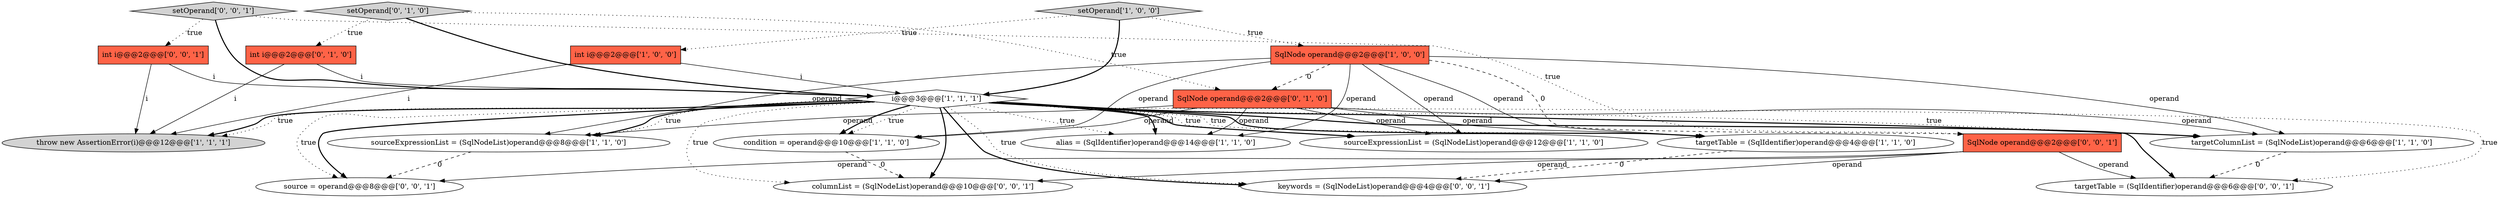 digraph {
19 [style = filled, label = "setOperand['0', '0', '1']", fillcolor = lightgray, shape = diamond image = "AAA0AAABBB3BBB"];
12 [style = filled, label = "SqlNode operand@@@2@@@['0', '1', '0']", fillcolor = tomato, shape = box image = "AAA1AAABBB2BBB"];
7 [style = filled, label = "SqlNode operand@@@2@@@['1', '0', '0']", fillcolor = tomato, shape = box image = "AAA1AAABBB1BBB"];
8 [style = filled, label = "sourceExpressionList = (SqlNodeList)operand@@@12@@@['1', '1', '0']", fillcolor = white, shape = ellipse image = "AAA0AAABBB1BBB"];
6 [style = filled, label = "int i@@@2@@@['1', '0', '0']", fillcolor = tomato, shape = box image = "AAA0AAABBB1BBB"];
1 [style = filled, label = "targetTable = (SqlIdentifier)operand@@@4@@@['1', '1', '0']", fillcolor = white, shape = ellipse image = "AAA0AAABBB1BBB"];
13 [style = filled, label = "setOperand['0', '1', '0']", fillcolor = lightgray, shape = diamond image = "AAA0AAABBB2BBB"];
3 [style = filled, label = "i@@@3@@@['1', '1', '1']", fillcolor = white, shape = diamond image = "AAA0AAABBB1BBB"];
9 [style = filled, label = "sourceExpressionList = (SqlNodeList)operand@@@8@@@['1', '1', '0']", fillcolor = white, shape = ellipse image = "AAA0AAABBB1BBB"];
18 [style = filled, label = "targetTable = (SqlIdentifier)operand@@@6@@@['0', '0', '1']", fillcolor = white, shape = ellipse image = "AAA0AAABBB3BBB"];
20 [style = filled, label = "keywords = (SqlNodeList)operand@@@4@@@['0', '0', '1']", fillcolor = white, shape = ellipse image = "AAA0AAABBB3BBB"];
2 [style = filled, label = "throw new AssertionError(i)@@@12@@@['1', '1', '1']", fillcolor = lightgray, shape = ellipse image = "AAA0AAABBB1BBB"];
5 [style = filled, label = "targetColumnList = (SqlNodeList)operand@@@6@@@['1', '1', '0']", fillcolor = white, shape = ellipse image = "AAA0AAABBB1BBB"];
10 [style = filled, label = "condition = operand@@@10@@@['1', '1', '0']", fillcolor = white, shape = ellipse image = "AAA0AAABBB1BBB"];
16 [style = filled, label = "SqlNode operand@@@2@@@['0', '0', '1']", fillcolor = tomato, shape = box image = "AAA0AAABBB3BBB"];
14 [style = filled, label = "int i@@@2@@@['0', '0', '1']", fillcolor = tomato, shape = box image = "AAA0AAABBB3BBB"];
11 [style = filled, label = "int i@@@2@@@['0', '1', '0']", fillcolor = tomato, shape = box image = "AAA0AAABBB2BBB"];
4 [style = filled, label = "setOperand['1', '0', '0']", fillcolor = lightgray, shape = diamond image = "AAA0AAABBB1BBB"];
0 [style = filled, label = "alias = (SqlIdentifier)operand@@@14@@@['1', '1', '0']", fillcolor = white, shape = ellipse image = "AAA0AAABBB1BBB"];
15 [style = filled, label = "source = operand@@@8@@@['0', '0', '1']", fillcolor = white, shape = ellipse image = "AAA0AAABBB3BBB"];
17 [style = filled, label = "columnList = (SqlNodeList)operand@@@10@@@['0', '0', '1']", fillcolor = white, shape = ellipse image = "AAA0AAABBB3BBB"];
4->6 [style = dotted, label="true"];
19->14 [style = dotted, label="true"];
4->3 [style = bold, label=""];
12->8 [style = solid, label="operand"];
3->1 [style = bold, label=""];
13->12 [style = dotted, label="true"];
7->16 [style = dashed, label="0"];
12->1 [style = solid, label="operand"];
3->10 [style = dotted, label="true"];
16->17 [style = solid, label="operand"];
4->7 [style = dotted, label="true"];
12->0 [style = solid, label="operand"];
11->3 [style = solid, label="i"];
7->8 [style = solid, label="operand"];
3->15 [style = bold, label=""];
3->9 [style = dotted, label="true"];
16->18 [style = solid, label="operand"];
7->0 [style = solid, label="operand"];
7->1 [style = solid, label="operand"];
7->10 [style = solid, label="operand"];
7->9 [style = solid, label="operand"];
12->9 [style = solid, label="operand"];
14->3 [style = solid, label="i"];
5->18 [style = dashed, label="0"];
12->5 [style = solid, label="operand"];
3->0 [style = bold, label=""];
3->18 [style = bold, label=""];
1->20 [style = dashed, label="0"];
3->9 [style = bold, label=""];
3->10 [style = bold, label=""];
3->5 [style = bold, label=""];
3->20 [style = bold, label=""];
6->2 [style = solid, label="i"];
3->5 [style = dotted, label="true"];
7->5 [style = solid, label="operand"];
3->2 [style = bold, label=""];
13->3 [style = bold, label=""];
9->15 [style = dashed, label="0"];
16->15 [style = solid, label="operand"];
3->8 [style = bold, label=""];
3->18 [style = dotted, label="true"];
12->10 [style = solid, label="operand"];
3->15 [style = dotted, label="true"];
11->2 [style = solid, label="i"];
3->0 [style = dotted, label="true"];
19->16 [style = dotted, label="true"];
10->17 [style = dashed, label="0"];
7->12 [style = dashed, label="0"];
13->11 [style = dotted, label="true"];
3->17 [style = bold, label=""];
3->17 [style = dotted, label="true"];
3->8 [style = dotted, label="true"];
16->20 [style = solid, label="operand"];
3->1 [style = dotted, label="true"];
6->3 [style = solid, label="i"];
19->3 [style = bold, label=""];
14->2 [style = solid, label="i"];
3->2 [style = dotted, label="true"];
3->20 [style = dotted, label="true"];
}
